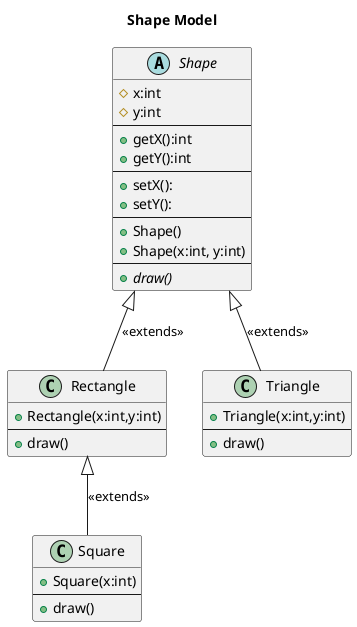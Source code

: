 @startuml Abstract Class 
title Shape Model
abstract class Shape{
    #x:int 
    #y:int
    ---
    +getX():int
    +getY():int
    ---
    +setX():
    +setY():
    ---
    +Shape()
    +Shape(x:int, y:int)
    ---
    +{abstract}draw()
}
class Triangle{
    +Triangle(x:int,y:int)
    --
    +draw()
}
class Rectangle{
    +Rectangle(x:int,y:int)
    --
    +draw()
}
class Square{
    +Square(x:int)
    --
    +draw()
}
Triangle -up-|> Shape : <<extends>>
Rectangle -up-|> Shape : <<extends>>
Square -up-|> Rectangle : <<extends>>

hide empty members
@enduml